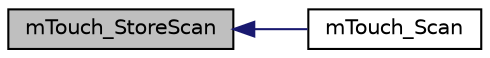 digraph "mTouch_StoreScan"
{
  edge [fontname="Helvetica",fontsize="10",labelfontname="Helvetica",labelfontsize="10"];
  node [fontname="Helvetica",fontsize="10",shape=record];
  rankdir="LR";
  Node1 [label="mTouch_StoreScan",height=0.2,width=0.4,color="black", fillcolor="grey75", style="filled", fontcolor="black"];
  Node1 -> Node2 [dir="back",color="midnightblue",fontsize="10",style="solid"];
  Node2 [label="mTouch_Scan",height=0.2,width=0.4,color="black", fillcolor="white", style="filled",URL="$group___acquisition.html#gaeeee5d5e14eaff7df78e9ad5d7ac9769",tooltip="Implements the framework&#39;s active-mode acquisition routine. Sometimes implemented as an ISR..."];
}
